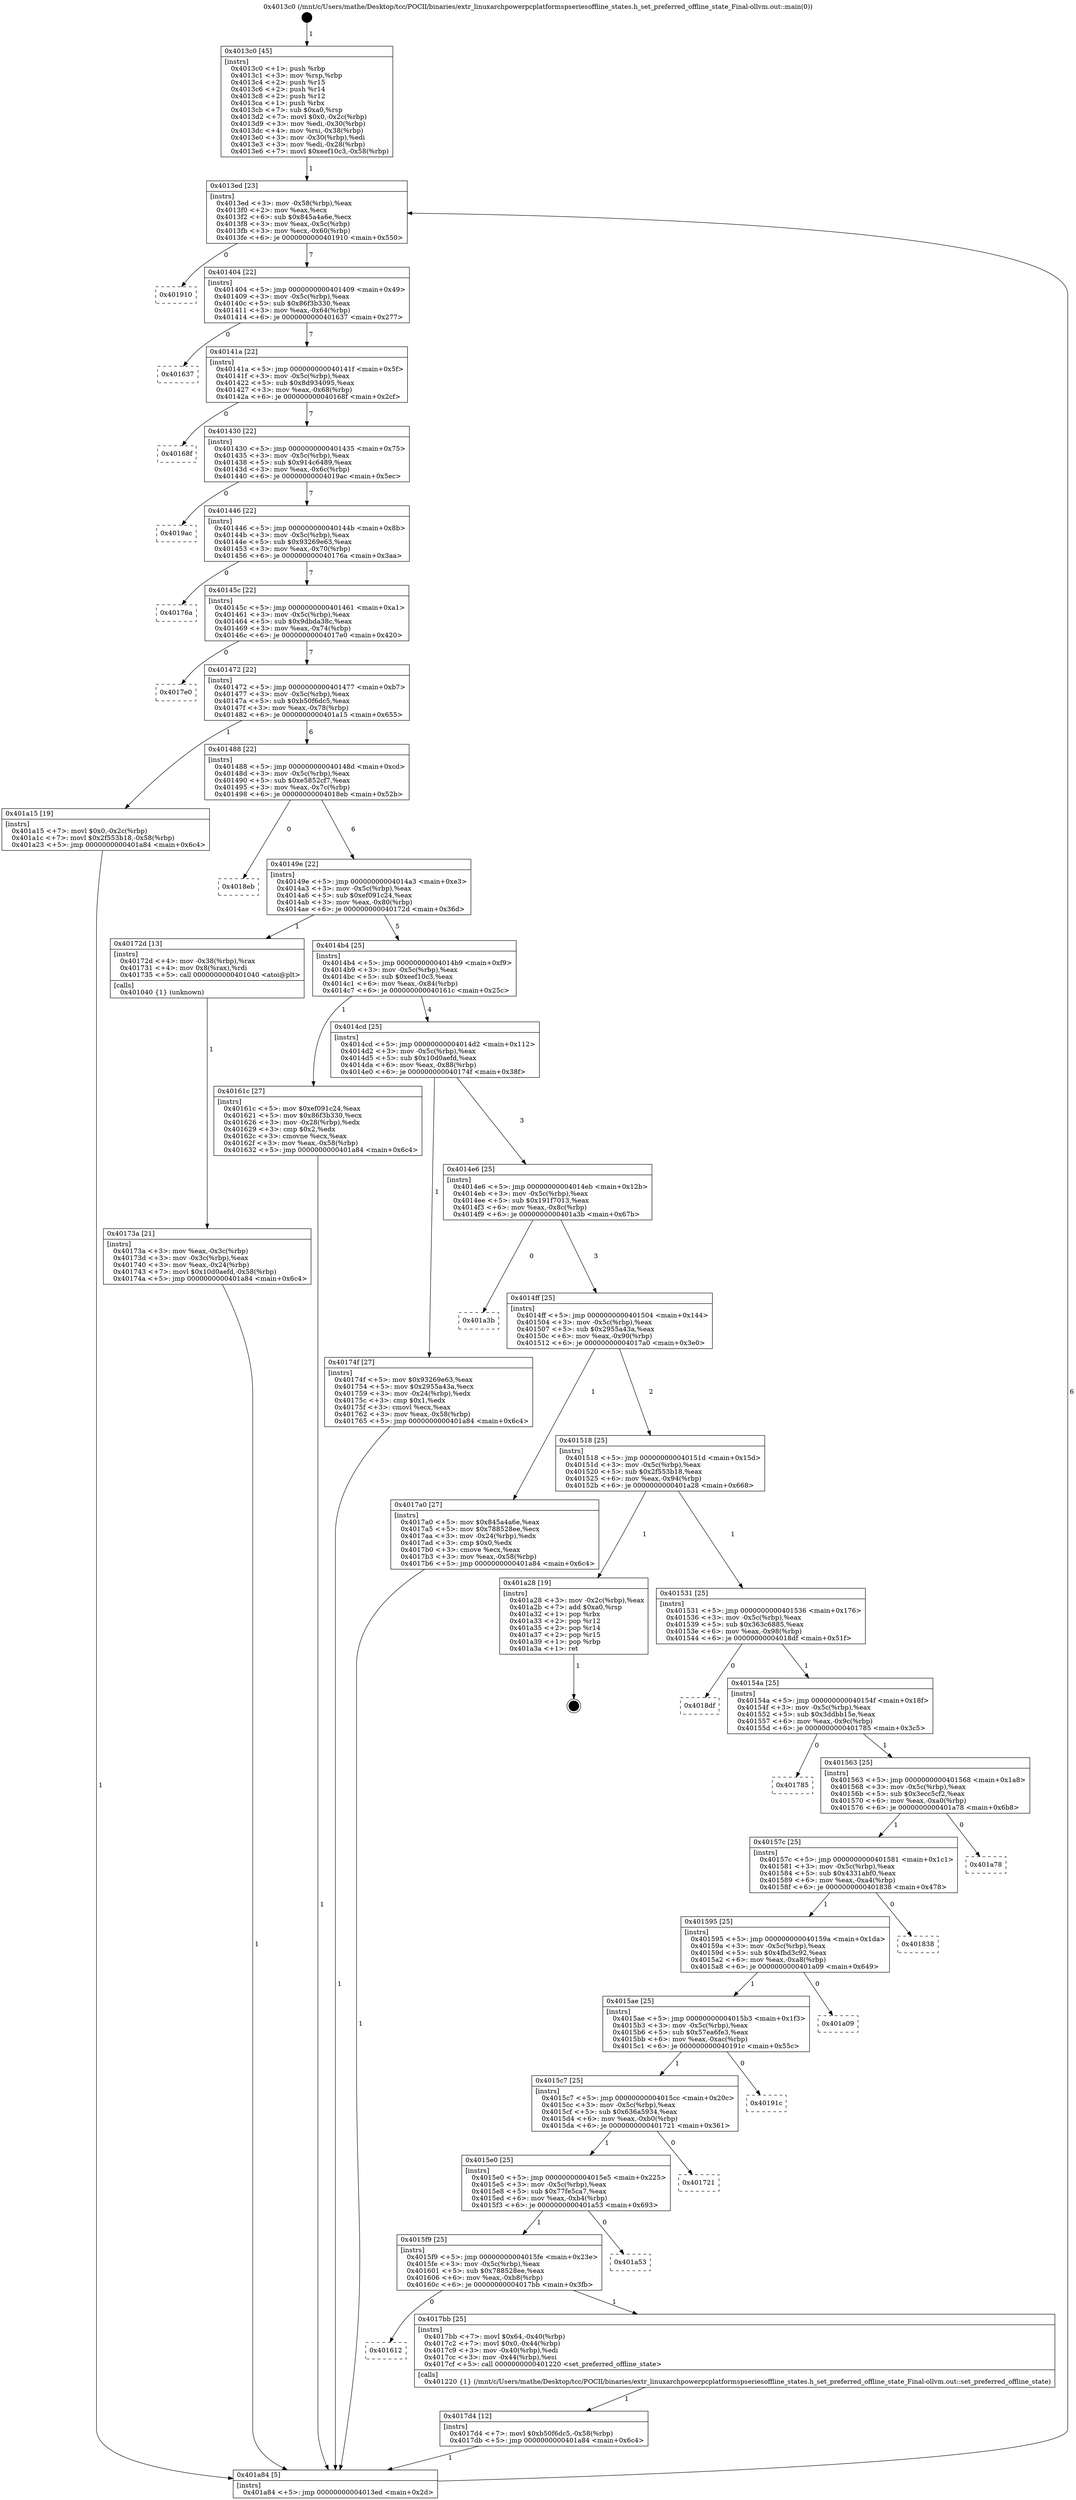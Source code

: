 digraph "0x4013c0" {
  label = "0x4013c0 (/mnt/c/Users/mathe/Desktop/tcc/POCII/binaries/extr_linuxarchpowerpcplatformspseriesoffline_states.h_set_preferred_offline_state_Final-ollvm.out::main(0))"
  labelloc = "t"
  node[shape=record]

  Entry [label="",width=0.3,height=0.3,shape=circle,fillcolor=black,style=filled]
  "0x4013ed" [label="{
     0x4013ed [23]\l
     | [instrs]\l
     &nbsp;&nbsp;0x4013ed \<+3\>: mov -0x58(%rbp),%eax\l
     &nbsp;&nbsp;0x4013f0 \<+2\>: mov %eax,%ecx\l
     &nbsp;&nbsp;0x4013f2 \<+6\>: sub $0x845a4a6e,%ecx\l
     &nbsp;&nbsp;0x4013f8 \<+3\>: mov %eax,-0x5c(%rbp)\l
     &nbsp;&nbsp;0x4013fb \<+3\>: mov %ecx,-0x60(%rbp)\l
     &nbsp;&nbsp;0x4013fe \<+6\>: je 0000000000401910 \<main+0x550\>\l
  }"]
  "0x401910" [label="{
     0x401910\l
  }", style=dashed]
  "0x401404" [label="{
     0x401404 [22]\l
     | [instrs]\l
     &nbsp;&nbsp;0x401404 \<+5\>: jmp 0000000000401409 \<main+0x49\>\l
     &nbsp;&nbsp;0x401409 \<+3\>: mov -0x5c(%rbp),%eax\l
     &nbsp;&nbsp;0x40140c \<+5\>: sub $0x86f3b330,%eax\l
     &nbsp;&nbsp;0x401411 \<+3\>: mov %eax,-0x64(%rbp)\l
     &nbsp;&nbsp;0x401414 \<+6\>: je 0000000000401637 \<main+0x277\>\l
  }"]
  Exit [label="",width=0.3,height=0.3,shape=circle,fillcolor=black,style=filled,peripheries=2]
  "0x401637" [label="{
     0x401637\l
  }", style=dashed]
  "0x40141a" [label="{
     0x40141a [22]\l
     | [instrs]\l
     &nbsp;&nbsp;0x40141a \<+5\>: jmp 000000000040141f \<main+0x5f\>\l
     &nbsp;&nbsp;0x40141f \<+3\>: mov -0x5c(%rbp),%eax\l
     &nbsp;&nbsp;0x401422 \<+5\>: sub $0x8d934095,%eax\l
     &nbsp;&nbsp;0x401427 \<+3\>: mov %eax,-0x68(%rbp)\l
     &nbsp;&nbsp;0x40142a \<+6\>: je 000000000040168f \<main+0x2cf\>\l
  }"]
  "0x4017d4" [label="{
     0x4017d4 [12]\l
     | [instrs]\l
     &nbsp;&nbsp;0x4017d4 \<+7\>: movl $0xb50f6dc5,-0x58(%rbp)\l
     &nbsp;&nbsp;0x4017db \<+5\>: jmp 0000000000401a84 \<main+0x6c4\>\l
  }"]
  "0x40168f" [label="{
     0x40168f\l
  }", style=dashed]
  "0x401430" [label="{
     0x401430 [22]\l
     | [instrs]\l
     &nbsp;&nbsp;0x401430 \<+5\>: jmp 0000000000401435 \<main+0x75\>\l
     &nbsp;&nbsp;0x401435 \<+3\>: mov -0x5c(%rbp),%eax\l
     &nbsp;&nbsp;0x401438 \<+5\>: sub $0x914c6489,%eax\l
     &nbsp;&nbsp;0x40143d \<+3\>: mov %eax,-0x6c(%rbp)\l
     &nbsp;&nbsp;0x401440 \<+6\>: je 00000000004019ac \<main+0x5ec\>\l
  }"]
  "0x401612" [label="{
     0x401612\l
  }", style=dashed]
  "0x4019ac" [label="{
     0x4019ac\l
  }", style=dashed]
  "0x401446" [label="{
     0x401446 [22]\l
     | [instrs]\l
     &nbsp;&nbsp;0x401446 \<+5\>: jmp 000000000040144b \<main+0x8b\>\l
     &nbsp;&nbsp;0x40144b \<+3\>: mov -0x5c(%rbp),%eax\l
     &nbsp;&nbsp;0x40144e \<+5\>: sub $0x93269e63,%eax\l
     &nbsp;&nbsp;0x401453 \<+3\>: mov %eax,-0x70(%rbp)\l
     &nbsp;&nbsp;0x401456 \<+6\>: je 000000000040176a \<main+0x3aa\>\l
  }"]
  "0x4017bb" [label="{
     0x4017bb [25]\l
     | [instrs]\l
     &nbsp;&nbsp;0x4017bb \<+7\>: movl $0x64,-0x40(%rbp)\l
     &nbsp;&nbsp;0x4017c2 \<+7\>: movl $0x0,-0x44(%rbp)\l
     &nbsp;&nbsp;0x4017c9 \<+3\>: mov -0x40(%rbp),%edi\l
     &nbsp;&nbsp;0x4017cc \<+3\>: mov -0x44(%rbp),%esi\l
     &nbsp;&nbsp;0x4017cf \<+5\>: call 0000000000401220 \<set_preferred_offline_state\>\l
     | [calls]\l
     &nbsp;&nbsp;0x401220 \{1\} (/mnt/c/Users/mathe/Desktop/tcc/POCII/binaries/extr_linuxarchpowerpcplatformspseriesoffline_states.h_set_preferred_offline_state_Final-ollvm.out::set_preferred_offline_state)\l
  }"]
  "0x40176a" [label="{
     0x40176a\l
  }", style=dashed]
  "0x40145c" [label="{
     0x40145c [22]\l
     | [instrs]\l
     &nbsp;&nbsp;0x40145c \<+5\>: jmp 0000000000401461 \<main+0xa1\>\l
     &nbsp;&nbsp;0x401461 \<+3\>: mov -0x5c(%rbp),%eax\l
     &nbsp;&nbsp;0x401464 \<+5\>: sub $0x9dbda38c,%eax\l
     &nbsp;&nbsp;0x401469 \<+3\>: mov %eax,-0x74(%rbp)\l
     &nbsp;&nbsp;0x40146c \<+6\>: je 00000000004017e0 \<main+0x420\>\l
  }"]
  "0x4015f9" [label="{
     0x4015f9 [25]\l
     | [instrs]\l
     &nbsp;&nbsp;0x4015f9 \<+5\>: jmp 00000000004015fe \<main+0x23e\>\l
     &nbsp;&nbsp;0x4015fe \<+3\>: mov -0x5c(%rbp),%eax\l
     &nbsp;&nbsp;0x401601 \<+5\>: sub $0x788528ee,%eax\l
     &nbsp;&nbsp;0x401606 \<+6\>: mov %eax,-0xb8(%rbp)\l
     &nbsp;&nbsp;0x40160c \<+6\>: je 00000000004017bb \<main+0x3fb\>\l
  }"]
  "0x4017e0" [label="{
     0x4017e0\l
  }", style=dashed]
  "0x401472" [label="{
     0x401472 [22]\l
     | [instrs]\l
     &nbsp;&nbsp;0x401472 \<+5\>: jmp 0000000000401477 \<main+0xb7\>\l
     &nbsp;&nbsp;0x401477 \<+3\>: mov -0x5c(%rbp),%eax\l
     &nbsp;&nbsp;0x40147a \<+5\>: sub $0xb50f6dc5,%eax\l
     &nbsp;&nbsp;0x40147f \<+3\>: mov %eax,-0x78(%rbp)\l
     &nbsp;&nbsp;0x401482 \<+6\>: je 0000000000401a15 \<main+0x655\>\l
  }"]
  "0x401a53" [label="{
     0x401a53\l
  }", style=dashed]
  "0x401a15" [label="{
     0x401a15 [19]\l
     | [instrs]\l
     &nbsp;&nbsp;0x401a15 \<+7\>: movl $0x0,-0x2c(%rbp)\l
     &nbsp;&nbsp;0x401a1c \<+7\>: movl $0x2f553b18,-0x58(%rbp)\l
     &nbsp;&nbsp;0x401a23 \<+5\>: jmp 0000000000401a84 \<main+0x6c4\>\l
  }"]
  "0x401488" [label="{
     0x401488 [22]\l
     | [instrs]\l
     &nbsp;&nbsp;0x401488 \<+5\>: jmp 000000000040148d \<main+0xcd\>\l
     &nbsp;&nbsp;0x40148d \<+3\>: mov -0x5c(%rbp),%eax\l
     &nbsp;&nbsp;0x401490 \<+5\>: sub $0xe5852cf7,%eax\l
     &nbsp;&nbsp;0x401495 \<+3\>: mov %eax,-0x7c(%rbp)\l
     &nbsp;&nbsp;0x401498 \<+6\>: je 00000000004018eb \<main+0x52b\>\l
  }"]
  "0x4015e0" [label="{
     0x4015e0 [25]\l
     | [instrs]\l
     &nbsp;&nbsp;0x4015e0 \<+5\>: jmp 00000000004015e5 \<main+0x225\>\l
     &nbsp;&nbsp;0x4015e5 \<+3\>: mov -0x5c(%rbp),%eax\l
     &nbsp;&nbsp;0x4015e8 \<+5\>: sub $0x77fe5ca7,%eax\l
     &nbsp;&nbsp;0x4015ed \<+6\>: mov %eax,-0xb4(%rbp)\l
     &nbsp;&nbsp;0x4015f3 \<+6\>: je 0000000000401a53 \<main+0x693\>\l
  }"]
  "0x4018eb" [label="{
     0x4018eb\l
  }", style=dashed]
  "0x40149e" [label="{
     0x40149e [22]\l
     | [instrs]\l
     &nbsp;&nbsp;0x40149e \<+5\>: jmp 00000000004014a3 \<main+0xe3\>\l
     &nbsp;&nbsp;0x4014a3 \<+3\>: mov -0x5c(%rbp),%eax\l
     &nbsp;&nbsp;0x4014a6 \<+5\>: sub $0xef091c24,%eax\l
     &nbsp;&nbsp;0x4014ab \<+3\>: mov %eax,-0x80(%rbp)\l
     &nbsp;&nbsp;0x4014ae \<+6\>: je 000000000040172d \<main+0x36d\>\l
  }"]
  "0x401721" [label="{
     0x401721\l
  }", style=dashed]
  "0x40172d" [label="{
     0x40172d [13]\l
     | [instrs]\l
     &nbsp;&nbsp;0x40172d \<+4\>: mov -0x38(%rbp),%rax\l
     &nbsp;&nbsp;0x401731 \<+4\>: mov 0x8(%rax),%rdi\l
     &nbsp;&nbsp;0x401735 \<+5\>: call 0000000000401040 \<atoi@plt\>\l
     | [calls]\l
     &nbsp;&nbsp;0x401040 \{1\} (unknown)\l
  }"]
  "0x4014b4" [label="{
     0x4014b4 [25]\l
     | [instrs]\l
     &nbsp;&nbsp;0x4014b4 \<+5\>: jmp 00000000004014b9 \<main+0xf9\>\l
     &nbsp;&nbsp;0x4014b9 \<+3\>: mov -0x5c(%rbp),%eax\l
     &nbsp;&nbsp;0x4014bc \<+5\>: sub $0xeef10c3,%eax\l
     &nbsp;&nbsp;0x4014c1 \<+6\>: mov %eax,-0x84(%rbp)\l
     &nbsp;&nbsp;0x4014c7 \<+6\>: je 000000000040161c \<main+0x25c\>\l
  }"]
  "0x4015c7" [label="{
     0x4015c7 [25]\l
     | [instrs]\l
     &nbsp;&nbsp;0x4015c7 \<+5\>: jmp 00000000004015cc \<main+0x20c\>\l
     &nbsp;&nbsp;0x4015cc \<+3\>: mov -0x5c(%rbp),%eax\l
     &nbsp;&nbsp;0x4015cf \<+5\>: sub $0x636a5934,%eax\l
     &nbsp;&nbsp;0x4015d4 \<+6\>: mov %eax,-0xb0(%rbp)\l
     &nbsp;&nbsp;0x4015da \<+6\>: je 0000000000401721 \<main+0x361\>\l
  }"]
  "0x40161c" [label="{
     0x40161c [27]\l
     | [instrs]\l
     &nbsp;&nbsp;0x40161c \<+5\>: mov $0xef091c24,%eax\l
     &nbsp;&nbsp;0x401621 \<+5\>: mov $0x86f3b330,%ecx\l
     &nbsp;&nbsp;0x401626 \<+3\>: mov -0x28(%rbp),%edx\l
     &nbsp;&nbsp;0x401629 \<+3\>: cmp $0x2,%edx\l
     &nbsp;&nbsp;0x40162c \<+3\>: cmovne %ecx,%eax\l
     &nbsp;&nbsp;0x40162f \<+3\>: mov %eax,-0x58(%rbp)\l
     &nbsp;&nbsp;0x401632 \<+5\>: jmp 0000000000401a84 \<main+0x6c4\>\l
  }"]
  "0x4014cd" [label="{
     0x4014cd [25]\l
     | [instrs]\l
     &nbsp;&nbsp;0x4014cd \<+5\>: jmp 00000000004014d2 \<main+0x112\>\l
     &nbsp;&nbsp;0x4014d2 \<+3\>: mov -0x5c(%rbp),%eax\l
     &nbsp;&nbsp;0x4014d5 \<+5\>: sub $0x10d0aefd,%eax\l
     &nbsp;&nbsp;0x4014da \<+6\>: mov %eax,-0x88(%rbp)\l
     &nbsp;&nbsp;0x4014e0 \<+6\>: je 000000000040174f \<main+0x38f\>\l
  }"]
  "0x401a84" [label="{
     0x401a84 [5]\l
     | [instrs]\l
     &nbsp;&nbsp;0x401a84 \<+5\>: jmp 00000000004013ed \<main+0x2d\>\l
  }"]
  "0x4013c0" [label="{
     0x4013c0 [45]\l
     | [instrs]\l
     &nbsp;&nbsp;0x4013c0 \<+1\>: push %rbp\l
     &nbsp;&nbsp;0x4013c1 \<+3\>: mov %rsp,%rbp\l
     &nbsp;&nbsp;0x4013c4 \<+2\>: push %r15\l
     &nbsp;&nbsp;0x4013c6 \<+2\>: push %r14\l
     &nbsp;&nbsp;0x4013c8 \<+2\>: push %r12\l
     &nbsp;&nbsp;0x4013ca \<+1\>: push %rbx\l
     &nbsp;&nbsp;0x4013cb \<+7\>: sub $0xa0,%rsp\l
     &nbsp;&nbsp;0x4013d2 \<+7\>: movl $0x0,-0x2c(%rbp)\l
     &nbsp;&nbsp;0x4013d9 \<+3\>: mov %edi,-0x30(%rbp)\l
     &nbsp;&nbsp;0x4013dc \<+4\>: mov %rsi,-0x38(%rbp)\l
     &nbsp;&nbsp;0x4013e0 \<+3\>: mov -0x30(%rbp),%edi\l
     &nbsp;&nbsp;0x4013e3 \<+3\>: mov %edi,-0x28(%rbp)\l
     &nbsp;&nbsp;0x4013e6 \<+7\>: movl $0xeef10c3,-0x58(%rbp)\l
  }"]
  "0x40173a" [label="{
     0x40173a [21]\l
     | [instrs]\l
     &nbsp;&nbsp;0x40173a \<+3\>: mov %eax,-0x3c(%rbp)\l
     &nbsp;&nbsp;0x40173d \<+3\>: mov -0x3c(%rbp),%eax\l
     &nbsp;&nbsp;0x401740 \<+3\>: mov %eax,-0x24(%rbp)\l
     &nbsp;&nbsp;0x401743 \<+7\>: movl $0x10d0aefd,-0x58(%rbp)\l
     &nbsp;&nbsp;0x40174a \<+5\>: jmp 0000000000401a84 \<main+0x6c4\>\l
  }"]
  "0x40191c" [label="{
     0x40191c\l
  }", style=dashed]
  "0x40174f" [label="{
     0x40174f [27]\l
     | [instrs]\l
     &nbsp;&nbsp;0x40174f \<+5\>: mov $0x93269e63,%eax\l
     &nbsp;&nbsp;0x401754 \<+5\>: mov $0x2955a43a,%ecx\l
     &nbsp;&nbsp;0x401759 \<+3\>: mov -0x24(%rbp),%edx\l
     &nbsp;&nbsp;0x40175c \<+3\>: cmp $0x1,%edx\l
     &nbsp;&nbsp;0x40175f \<+3\>: cmovl %ecx,%eax\l
     &nbsp;&nbsp;0x401762 \<+3\>: mov %eax,-0x58(%rbp)\l
     &nbsp;&nbsp;0x401765 \<+5\>: jmp 0000000000401a84 \<main+0x6c4\>\l
  }"]
  "0x4014e6" [label="{
     0x4014e6 [25]\l
     | [instrs]\l
     &nbsp;&nbsp;0x4014e6 \<+5\>: jmp 00000000004014eb \<main+0x12b\>\l
     &nbsp;&nbsp;0x4014eb \<+3\>: mov -0x5c(%rbp),%eax\l
     &nbsp;&nbsp;0x4014ee \<+5\>: sub $0x191f7013,%eax\l
     &nbsp;&nbsp;0x4014f3 \<+6\>: mov %eax,-0x8c(%rbp)\l
     &nbsp;&nbsp;0x4014f9 \<+6\>: je 0000000000401a3b \<main+0x67b\>\l
  }"]
  "0x4015ae" [label="{
     0x4015ae [25]\l
     | [instrs]\l
     &nbsp;&nbsp;0x4015ae \<+5\>: jmp 00000000004015b3 \<main+0x1f3\>\l
     &nbsp;&nbsp;0x4015b3 \<+3\>: mov -0x5c(%rbp),%eax\l
     &nbsp;&nbsp;0x4015b6 \<+5\>: sub $0x57ea6fe3,%eax\l
     &nbsp;&nbsp;0x4015bb \<+6\>: mov %eax,-0xac(%rbp)\l
     &nbsp;&nbsp;0x4015c1 \<+6\>: je 000000000040191c \<main+0x55c\>\l
  }"]
  "0x401a3b" [label="{
     0x401a3b\l
  }", style=dashed]
  "0x4014ff" [label="{
     0x4014ff [25]\l
     | [instrs]\l
     &nbsp;&nbsp;0x4014ff \<+5\>: jmp 0000000000401504 \<main+0x144\>\l
     &nbsp;&nbsp;0x401504 \<+3\>: mov -0x5c(%rbp),%eax\l
     &nbsp;&nbsp;0x401507 \<+5\>: sub $0x2955a43a,%eax\l
     &nbsp;&nbsp;0x40150c \<+6\>: mov %eax,-0x90(%rbp)\l
     &nbsp;&nbsp;0x401512 \<+6\>: je 00000000004017a0 \<main+0x3e0\>\l
  }"]
  "0x401a09" [label="{
     0x401a09\l
  }", style=dashed]
  "0x4017a0" [label="{
     0x4017a0 [27]\l
     | [instrs]\l
     &nbsp;&nbsp;0x4017a0 \<+5\>: mov $0x845a4a6e,%eax\l
     &nbsp;&nbsp;0x4017a5 \<+5\>: mov $0x788528ee,%ecx\l
     &nbsp;&nbsp;0x4017aa \<+3\>: mov -0x24(%rbp),%edx\l
     &nbsp;&nbsp;0x4017ad \<+3\>: cmp $0x0,%edx\l
     &nbsp;&nbsp;0x4017b0 \<+3\>: cmove %ecx,%eax\l
     &nbsp;&nbsp;0x4017b3 \<+3\>: mov %eax,-0x58(%rbp)\l
     &nbsp;&nbsp;0x4017b6 \<+5\>: jmp 0000000000401a84 \<main+0x6c4\>\l
  }"]
  "0x401518" [label="{
     0x401518 [25]\l
     | [instrs]\l
     &nbsp;&nbsp;0x401518 \<+5\>: jmp 000000000040151d \<main+0x15d\>\l
     &nbsp;&nbsp;0x40151d \<+3\>: mov -0x5c(%rbp),%eax\l
     &nbsp;&nbsp;0x401520 \<+5\>: sub $0x2f553b18,%eax\l
     &nbsp;&nbsp;0x401525 \<+6\>: mov %eax,-0x94(%rbp)\l
     &nbsp;&nbsp;0x40152b \<+6\>: je 0000000000401a28 \<main+0x668\>\l
  }"]
  "0x401595" [label="{
     0x401595 [25]\l
     | [instrs]\l
     &nbsp;&nbsp;0x401595 \<+5\>: jmp 000000000040159a \<main+0x1da\>\l
     &nbsp;&nbsp;0x40159a \<+3\>: mov -0x5c(%rbp),%eax\l
     &nbsp;&nbsp;0x40159d \<+5\>: sub $0x4fbd3c92,%eax\l
     &nbsp;&nbsp;0x4015a2 \<+6\>: mov %eax,-0xa8(%rbp)\l
     &nbsp;&nbsp;0x4015a8 \<+6\>: je 0000000000401a09 \<main+0x649\>\l
  }"]
  "0x401a28" [label="{
     0x401a28 [19]\l
     | [instrs]\l
     &nbsp;&nbsp;0x401a28 \<+3\>: mov -0x2c(%rbp),%eax\l
     &nbsp;&nbsp;0x401a2b \<+7\>: add $0xa0,%rsp\l
     &nbsp;&nbsp;0x401a32 \<+1\>: pop %rbx\l
     &nbsp;&nbsp;0x401a33 \<+2\>: pop %r12\l
     &nbsp;&nbsp;0x401a35 \<+2\>: pop %r14\l
     &nbsp;&nbsp;0x401a37 \<+2\>: pop %r15\l
     &nbsp;&nbsp;0x401a39 \<+1\>: pop %rbp\l
     &nbsp;&nbsp;0x401a3a \<+1\>: ret\l
  }"]
  "0x401531" [label="{
     0x401531 [25]\l
     | [instrs]\l
     &nbsp;&nbsp;0x401531 \<+5\>: jmp 0000000000401536 \<main+0x176\>\l
     &nbsp;&nbsp;0x401536 \<+3\>: mov -0x5c(%rbp),%eax\l
     &nbsp;&nbsp;0x401539 \<+5\>: sub $0x363c6885,%eax\l
     &nbsp;&nbsp;0x40153e \<+6\>: mov %eax,-0x98(%rbp)\l
     &nbsp;&nbsp;0x401544 \<+6\>: je 00000000004018df \<main+0x51f\>\l
  }"]
  "0x401838" [label="{
     0x401838\l
  }", style=dashed]
  "0x4018df" [label="{
     0x4018df\l
  }", style=dashed]
  "0x40154a" [label="{
     0x40154a [25]\l
     | [instrs]\l
     &nbsp;&nbsp;0x40154a \<+5\>: jmp 000000000040154f \<main+0x18f\>\l
     &nbsp;&nbsp;0x40154f \<+3\>: mov -0x5c(%rbp),%eax\l
     &nbsp;&nbsp;0x401552 \<+5\>: sub $0x3ddbb15e,%eax\l
     &nbsp;&nbsp;0x401557 \<+6\>: mov %eax,-0x9c(%rbp)\l
     &nbsp;&nbsp;0x40155d \<+6\>: je 0000000000401785 \<main+0x3c5\>\l
  }"]
  "0x40157c" [label="{
     0x40157c [25]\l
     | [instrs]\l
     &nbsp;&nbsp;0x40157c \<+5\>: jmp 0000000000401581 \<main+0x1c1\>\l
     &nbsp;&nbsp;0x401581 \<+3\>: mov -0x5c(%rbp),%eax\l
     &nbsp;&nbsp;0x401584 \<+5\>: sub $0x4331abf0,%eax\l
     &nbsp;&nbsp;0x401589 \<+6\>: mov %eax,-0xa4(%rbp)\l
     &nbsp;&nbsp;0x40158f \<+6\>: je 0000000000401838 \<main+0x478\>\l
  }"]
  "0x401785" [label="{
     0x401785\l
  }", style=dashed]
  "0x401563" [label="{
     0x401563 [25]\l
     | [instrs]\l
     &nbsp;&nbsp;0x401563 \<+5\>: jmp 0000000000401568 \<main+0x1a8\>\l
     &nbsp;&nbsp;0x401568 \<+3\>: mov -0x5c(%rbp),%eax\l
     &nbsp;&nbsp;0x40156b \<+5\>: sub $0x3ecc5cf2,%eax\l
     &nbsp;&nbsp;0x401570 \<+6\>: mov %eax,-0xa0(%rbp)\l
     &nbsp;&nbsp;0x401576 \<+6\>: je 0000000000401a78 \<main+0x6b8\>\l
  }"]
  "0x401a78" [label="{
     0x401a78\l
  }", style=dashed]
  Entry -> "0x4013c0" [label=" 1"]
  "0x4013ed" -> "0x401910" [label=" 0"]
  "0x4013ed" -> "0x401404" [label=" 7"]
  "0x401a28" -> Exit [label=" 1"]
  "0x401404" -> "0x401637" [label=" 0"]
  "0x401404" -> "0x40141a" [label=" 7"]
  "0x401a15" -> "0x401a84" [label=" 1"]
  "0x40141a" -> "0x40168f" [label=" 0"]
  "0x40141a" -> "0x401430" [label=" 7"]
  "0x4017d4" -> "0x401a84" [label=" 1"]
  "0x401430" -> "0x4019ac" [label=" 0"]
  "0x401430" -> "0x401446" [label=" 7"]
  "0x4017bb" -> "0x4017d4" [label=" 1"]
  "0x401446" -> "0x40176a" [label=" 0"]
  "0x401446" -> "0x40145c" [label=" 7"]
  "0x4015f9" -> "0x401612" [label=" 0"]
  "0x40145c" -> "0x4017e0" [label=" 0"]
  "0x40145c" -> "0x401472" [label=" 7"]
  "0x4015f9" -> "0x4017bb" [label=" 1"]
  "0x401472" -> "0x401a15" [label=" 1"]
  "0x401472" -> "0x401488" [label=" 6"]
  "0x4015e0" -> "0x4015f9" [label=" 1"]
  "0x401488" -> "0x4018eb" [label=" 0"]
  "0x401488" -> "0x40149e" [label=" 6"]
  "0x4015e0" -> "0x401a53" [label=" 0"]
  "0x40149e" -> "0x40172d" [label=" 1"]
  "0x40149e" -> "0x4014b4" [label=" 5"]
  "0x4015c7" -> "0x4015e0" [label=" 1"]
  "0x4014b4" -> "0x40161c" [label=" 1"]
  "0x4014b4" -> "0x4014cd" [label=" 4"]
  "0x40161c" -> "0x401a84" [label=" 1"]
  "0x4013c0" -> "0x4013ed" [label=" 1"]
  "0x401a84" -> "0x4013ed" [label=" 6"]
  "0x40172d" -> "0x40173a" [label=" 1"]
  "0x40173a" -> "0x401a84" [label=" 1"]
  "0x4015c7" -> "0x401721" [label=" 0"]
  "0x4014cd" -> "0x40174f" [label=" 1"]
  "0x4014cd" -> "0x4014e6" [label=" 3"]
  "0x40174f" -> "0x401a84" [label=" 1"]
  "0x4015ae" -> "0x4015c7" [label=" 1"]
  "0x4014e6" -> "0x401a3b" [label=" 0"]
  "0x4014e6" -> "0x4014ff" [label=" 3"]
  "0x4015ae" -> "0x40191c" [label=" 0"]
  "0x4014ff" -> "0x4017a0" [label=" 1"]
  "0x4014ff" -> "0x401518" [label=" 2"]
  "0x4017a0" -> "0x401a84" [label=" 1"]
  "0x401595" -> "0x4015ae" [label=" 1"]
  "0x401518" -> "0x401a28" [label=" 1"]
  "0x401518" -> "0x401531" [label=" 1"]
  "0x401595" -> "0x401a09" [label=" 0"]
  "0x401531" -> "0x4018df" [label=" 0"]
  "0x401531" -> "0x40154a" [label=" 1"]
  "0x40157c" -> "0x401595" [label=" 1"]
  "0x40154a" -> "0x401785" [label=" 0"]
  "0x40154a" -> "0x401563" [label=" 1"]
  "0x40157c" -> "0x401838" [label=" 0"]
  "0x401563" -> "0x401a78" [label=" 0"]
  "0x401563" -> "0x40157c" [label=" 1"]
}
